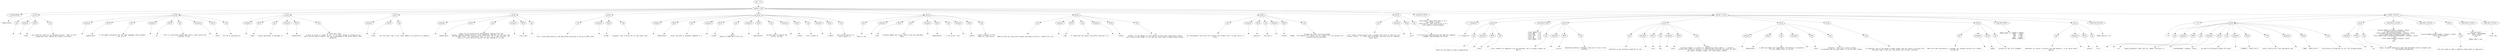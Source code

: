 digraph lpegNode {

node [fontname=Helvetica]
edge [style=dashed]

doc_0 [label="doc - 171"]


doc_0 -> { section_1}
{rank=same; section_1}

section_1 [label="section: 1-105"]


// END RANK doc_0

section_1 -> { header_2 prose_3 prose_4 prose_5 prose_6 prose_7 prose_8 prose_9 prose_10 prose_11 prose_12 prose_13 codeblock_14 section_15 section_16}
{rank=same; header_2 prose_3 prose_4 prose_5 prose_6 prose_7 prose_8 prose_9 prose_10 prose_11 prose_12 prose_13 codeblock_14 section_15 section_16}

header_2 [label="1 : Modeselektor"]

prose_3 [label="prose"]

prose_4 [label="prose"]

prose_5 [label="prose"]

prose_6 [label="prose"]

prose_7 [label="prose"]

prose_8 [label="prose"]

prose_9 [label="prose"]

prose_10 [label="prose"]

prose_11 [label="prose"]

prose_12 [label="prose"]

prose_13 [label="prose"]

codeblock_14 [label="code block 49-54"]

section_15 [label="section: 57-105"]

section_16 [label="section: 106-171"]


// END RANK section_1

header_2 -> leaf_17
leaf_17  [color=Gray,shape=rectangle,fontname=Inconsolata,label="* Modeselektor"]
// END RANK header_2

prose_3 -> { raw_18 prespace_19 literal_20 raw_21}
{rank=same; raw_18 prespace_19 literal_20 raw_21}

raw_18 [label="raw"]

prespace_19 [label="prespace"]

literal_20 [label="literal"]

raw_21 [label="raw"]


// END RANK prose_3

raw_18 -> leaf_22
leaf_22  [color=Gray,shape=rectangle,fontname=Inconsolata,label=""]
// END RANK raw_18

prespace_19 -> leaf_23
leaf_23  [color=Gray,shape=rectangle,fontname=Inconsolata,label=""]
// END RANK prespace_19

literal_20 -> leaf_24
leaf_24  [color=Gray,shape=rectangle,fontname=Inconsolata,label="femto"]
// END RANK literal_20

raw_21 -> leaf_25
leaf_25  [color=Gray,shape=rectangle,fontname=Inconsolata,label=" will hold all state for an terminal session.  Soon, we will
encapsulate that, making the library re-entrant.
"]
// END RANK raw_21

prose_4 -> { prespace_26 literal_27 raw_28 prespace_29 literal_30 raw_31 prespace_32 literal_33 raw_34}
{rank=same; prespace_26 literal_27 raw_28 prespace_29 literal_30 raw_31 prespace_32 literal_33 raw_34}

prespace_26 [label="prespace"]

literal_27 [label="literal"]

raw_28 [label="raw"]

prespace_29 [label="prespace"]

literal_30 [label="literal"]

raw_31 [label="raw"]

prespace_32 [label="prespace"]

literal_33 [label="literal"]

raw_34 [label="raw"]


// END RANK prose_4

prespace_26 -> leaf_35
leaf_35  [color=Gray,shape=rectangle,fontname=Inconsolata,label=""]
// END RANK prespace_26

literal_27 -> leaf_36
leaf_36  [color=Gray,shape=rectangle,fontname=Inconsolata,label="modeselektor"]
// END RANK literal_27

raw_28 -> leaf_37
leaf_37  [color=Gray,shape=rectangle,fontname=Inconsolata,label=" is the modal interpreter for the repl language, which becomes
the core of"]
// END RANK raw_28

prespace_29 -> leaf_38
leaf_38  [color=Gray,shape=rectangle,fontname=Inconsolata,label=" "]
// END RANK prespace_29

literal_30 -> leaf_39
leaf_39  [color=Gray,shape=rectangle,fontname=Inconsolata,label="ed"]
// END RANK literal_30

raw_31 -> leaf_40
leaf_40  [color=Gray,shape=rectangle,fontname=Inconsolata,label=".  This is a glorified lookup table with a state switch and
a pointer to the"]
// END RANK raw_31

prespace_32 -> leaf_41
leaf_41  [color=Gray,shape=rectangle,fontname=Inconsolata,label=" "]
// END RANK prespace_32

literal_33 -> leaf_42
leaf_42  [color=Gray,shape=rectangle,fontname=Inconsolata,label="femto"]
// END RANK literal_33

raw_34 -> leaf_43
leaf_43  [color=Gray,shape=rectangle,fontname=Inconsolata,label="cell we're operating on.
"]
// END RANK raw_34

prose_5 -> { prespace_44 literal_45 raw_46 prespace_47 literal_48 raw_49}
{rank=same; prespace_44 literal_45 raw_46 prespace_47 literal_48 raw_49}

prespace_44 [label="prespace"]

literal_45 [label="literal"]

raw_46 [label="raw"]

prespace_47 [label="prespace"]

literal_48 [label="literal"]

raw_49 [label="raw"]


// END RANK prose_5

prespace_44 -> leaf_50
leaf_50  [color=Gray,shape=rectangle,fontname=Inconsolata,label=""]
// END RANK prespace_44

literal_45 -> leaf_51
leaf_51  [color=Gray,shape=rectangle,fontname=Inconsolata,label="femto"]
// END RANK literal_45

raw_46 -> leaf_52
leaf_52  [color=Gray,shape=rectangle,fontname=Inconsolata,label=" passes keystrokes as messages to"]
// END RANK raw_46

prespace_47 -> leaf_53
leaf_53  [color=Gray,shape=rectangle,fontname=Inconsolata,label=" "]
// END RANK prespace_47

literal_48 -> leaf_54
leaf_54  [color=Gray,shape=rectangle,fontname=Inconsolata,label="modeselektor"]
// END RANK literal_48

raw_49 -> leaf_55
leaf_55  [color=Gray,shape=rectangle,fontname=Inconsolata,label=".  In final boss form,
it does no writes to stdout at all.  It is smart enough to categorize and
parse various device reports, but has no knowledge of why those reports were
requested.
"]
// END RANK raw_49

prose_6 -> { prespace_56 literal_57 raw_58}
{rank=same; prespace_56 literal_57 raw_58}

prespace_56 [label="prespace"]

literal_57 [label="literal"]

raw_58 [label="raw"]


// END RANK prose_6

prespace_56 -> leaf_59
leaf_59  [color=Gray,shape=rectangle,fontname=Inconsolata,label=""]
// END RANK prespace_56

literal_57 -> leaf_60
leaf_60  [color=Gray,shape=rectangle,fontname=Inconsolata,label="femto"]
// END RANK literal_57

raw_58 -> leaf_61
leaf_61  [color=Gray,shape=rectangle,fontname=Inconsolata,label=" runs the event loop, so all other members are pulled in as modules.
"]
// END RANK raw_58

prose_7 -> { prespace_62 literal_63 raw_64 prespace_65 literal_66 raw_67}
{rank=same; prespace_62 literal_63 raw_64 prespace_65 literal_66 raw_67}

prespace_62 [label="prespace"]

literal_63 [label="literal"]

raw_64 [label="raw"]

prespace_65 [label="prespace"]

literal_66 [label="literal"]

raw_67 [label="raw"]


// END RANK prose_7

prespace_62 -> leaf_68
leaf_68  [color=Gray,shape=rectangle,fontname=Inconsolata,label=""]
// END RANK prespace_62

literal_63 -> leaf_69
leaf_69  [color=Gray,shape=rectangle,fontname=Inconsolata,label="modeselektor"]
// END RANK literal_63

raw_64 -> leaf_70
leaf_70  [color=Gray,shape=rectangle,fontname=Inconsolata,label=" takes care of system-level housekeeping: opening files and
sockets, keeping command history, fuzzy completion, and has its own eval loop
off the main track.  For evaluating lines, it will call a small executor, so
that in a little while we can put the user program in its own"]
// END RANK raw_64

prespace_65 -> leaf_71
leaf_71  [color=Gray,shape=rectangle,fontname=Inconsolata,label=" "]
// END RANK prespace_65

literal_66 -> leaf_72
leaf_72  [color=Gray,shape=rectangle,fontname=Inconsolata,label="LuaL_state"]
// END RANK literal_66

raw_67 -> leaf_73
leaf_73  [color=Gray,shape=rectangle,fontname=Inconsolata,label=".
"]
// END RANK raw_67

prose_8 -> { raw_74 prespace_75 literal_76 raw_77}
{rank=same; raw_74 prespace_75 literal_76 raw_77}

raw_74 [label="raw"]

prespace_75 [label="prespace"]

literal_76 [label="literal"]

raw_77 [label="raw"]


// END RANK prose_8

raw_74 -> leaf_78
leaf_78  [color=Gray,shape=rectangle,fontname=Inconsolata,label="
This is both good practice, and absolutely necessary if we are to REPL other"]
// END RANK raw_74

prespace_75 -> leaf_79
leaf_79  [color=Gray,shape=rectangle,fontname=Inconsolata,label=""]
// END RANK prespace_75

literal_76 -> leaf_80
leaf_80  [color=Gray,shape=rectangle,fontname=Inconsolata,label="bridge"]
// END RANK literal_76

raw_77 -> leaf_81
leaf_81  [color=Gray,shape=rectangle,fontname=Inconsolata,label=" programs, each of which has its own event loop.
"]
// END RANK raw_77

prose_9 -> { prespace_82 literal_83 raw_84 prespace_85 literal_86 raw_87 prespace_88 literal_89 raw_90 prespace_91 literal_92 raw_93 prespace_94 literal_95 raw_96}
{rank=same; prespace_82 literal_83 raw_84 prespace_85 literal_86 raw_87 prespace_88 literal_89 raw_90 prespace_91 literal_92 raw_93 prespace_94 literal_95 raw_96}

prespace_82 [label="prespace"]

literal_83 [label="literal"]

raw_84 [label="raw"]

prespace_85 [label="prespace"]

literal_86 [label="literal"]

raw_87 [label="raw"]

prespace_88 [label="prespace"]

literal_89 [label="literal"]

raw_90 [label="raw"]

prespace_91 [label="prespace"]

literal_92 [label="literal"]

raw_93 [label="raw"]

prespace_94 [label="prespace"]

literal_95 [label="literal"]

raw_96 [label="raw"]


// END RANK prose_9

prespace_82 -> leaf_97
leaf_97  [color=Gray,shape=rectangle,fontname=Inconsolata,label=""]
// END RANK prespace_82

literal_83 -> leaf_98
leaf_98  [color=Gray,shape=rectangle,fontname=Inconsolata,label="modeselektor"]
// END RANK literal_83

raw_84 -> leaf_99
leaf_99  [color=Gray,shape=rectangle,fontname=Inconsolata,label=" passes any edit or movement commands to a"]
// END RANK raw_84

prespace_85 -> leaf_100
leaf_100  [color=Gray,shape=rectangle,fontname=Inconsolata,label=" "]
// END RANK prespace_85

literal_86 -> leaf_101
leaf_101  [color=Gray,shape=rectangle,fontname=Inconsolata,label="linebuf"]
// END RANK literal_86

raw_87 -> leaf_102
leaf_102  [color=Gray,shape=rectangle,fontname=Inconsolata,label=", which
keeps all modeling of the line. "]
// END RANK raw_87

prespace_88 -> leaf_103
leaf_103  [color=Gray,shape=rectangle,fontname=Inconsolata,label=" "]
// END RANK prespace_88

literal_89 -> leaf_104
leaf_104  [color=Gray,shape=rectangle,fontname=Inconsolata,label="modeselektor"]
// END RANK literal_89

raw_90 -> leaf_105
leaf_105  [color=Gray,shape=rectangle,fontname=Inconsolata,label=" decides when to repaint the
screen, calling"]
// END RANK raw_90

prespace_91 -> leaf_106
leaf_106  [color=Gray,shape=rectangle,fontname=Inconsolata,label=" "]
// END RANK prespace_91

literal_92 -> leaf_107
leaf_107  [color=Gray,shape=rectangle,fontname=Inconsolata,label="rainbuf"]
// END RANK literal_92

raw_93 -> leaf_108
leaf_108  [color=Gray,shape=rectangle,fontname=Inconsolata,label=" with a region of"]
// END RANK raw_93

prespace_94 -> leaf_109
leaf_109  [color=Gray,shape=rectangle,fontname=Inconsolata,label=" "]
// END RANK prespace_94

literal_95 -> leaf_110
leaf_110  [color=Gray,shape=rectangle,fontname=Inconsolata,label="linebuf"]
// END RANK literal_95

raw_96 -> leaf_111
leaf_111  [color=Gray,shape=rectangle,fontname=Inconsolata,label=" and instructions as to
how to paint it.
"]
// END RANK raw_96

prose_10 -> { raw_112 prespace_113 literal_114 raw_115 prespace_116 literal_117 raw_118 prespace_119 literal_120 raw_121}
{rank=same; raw_112 prespace_113 literal_114 raw_115 prespace_116 literal_117 raw_118 prespace_119 literal_120 raw_121}

raw_112 [label="raw"]

prespace_113 [label="prespace"]

literal_114 [label="literal"]

raw_115 [label="raw"]

prespace_116 [label="prespace"]

literal_117 [label="literal"]

raw_118 [label="raw"]

prespace_119 [label="prespace"]

literal_120 [label="literal"]

raw_121 [label="raw"]


// END RANK prose_10

raw_112 -> leaf_122
leaf_122  [color=Gray,shape=rectangle,fontname=Inconsolata,label="
There is one"]
// END RANK raw_112

prespace_113 -> leaf_123
leaf_123  [color=Gray,shape=rectangle,fontname=Inconsolata,label=" "]
// END RANK prespace_113

literal_114 -> leaf_124
leaf_124  [color=Gray,shape=rectangle,fontname=Inconsolata,label="deck"]
// END RANK literal_114

raw_115 -> leaf_125
leaf_125  [color=Gray,shape=rectangle,fontname=Inconsolata,label=" instance member per screen, which tiles the available
space. "]
// END RANK raw_115

prespace_116 -> leaf_126
leaf_126  [color=Gray,shape=rectangle,fontname=Inconsolata,label=" "]
// END RANK prespace_116

literal_117 -> leaf_127
leaf_127  [color=Gray,shape=rectangle,fontname=Inconsolata,label="modeselektor"]
// END RANK literal_117

raw_118 -> leaf_128
leaf_128  [color=Gray,shape=rectangle,fontname=Inconsolata,label=" is the writer, and"]
// END RANK raw_118

prespace_119 -> leaf_129
leaf_129  [color=Gray,shape=rectangle,fontname=Inconsolata,label=" "]
// END RANK prespace_119

literal_120 -> leaf_130
leaf_130  [color=Gray,shape=rectangle,fontname=Inconsolata,label="rainbuf"]
// END RANK literal_120

raw_121 -> leaf_131
leaf_131  [color=Gray,shape=rectangle,fontname=Inconsolata,label=" holds a pointer to the
table for read access.
"]
// END RANK raw_121

prose_11 -> { raw_132 prespace_133 literal_134 raw_135 prespace_136 literal_137 raw_138}
{rank=same; raw_132 prespace_133 literal_134 raw_135 prespace_136 literal_137 raw_138}

raw_132 [label="raw"]

prespace_133 [label="prespace"]

literal_134 [label="literal"]

raw_135 [label="raw"]

prespace_136 [label="prespace"]

literal_137 [label="literal"]

raw_138 [label="raw"]


// END RANK prose_11

raw_132 -> leaf_139
leaf_139  [color=Gray,shape=rectangle,fontname=Inconsolata,label="
When we have our fancy parse engine and quipu structure, linebuf will call"]
// END RANK raw_132

prespace_133 -> leaf_140
leaf_140  [color=Gray,shape=rectangle,fontname=Inconsolata,label=""]
// END RANK prespace_133

literal_134 -> leaf_141
leaf_141  [color=Gray,shape=rectangle,fontname=Inconsolata,label="comb"]
// END RANK literal_134

raw_135 -> leaf_142
leaf_142  [color=Gray,shape=rectangle,fontname=Inconsolata,label=" to redecorate the syntax tree before passing it to"]
// END RANK raw_135

prespace_136 -> leaf_143
leaf_143  [color=Gray,shape=rectangle,fontname=Inconsolata,label=" "]
// END RANK prespace_136

literal_137 -> leaf_144
leaf_144  [color=Gray,shape=rectangle,fontname=Inconsolata,label="rainbuf"]
// END RANK literal_137

raw_138 -> leaf_145
leaf_145  [color=Gray,shape=rectangle,fontname=Inconsolata,label=" for
markup.  At the moment I'm just going to write some crude lexers, which
will be more than enough for Clu and Lua, which have straightforward syntax.
"]
// END RANK raw_138

prose_12 -> { raw_146 prespace_147 literal_148 raw_149 prespace_150 literal_151 raw_152}
{rank=same; raw_146 prespace_147 literal_148 raw_149 prespace_150 literal_151 raw_152}

raw_146 [label="raw"]

prespace_147 [label="prespace"]

literal_148 [label="literal"]

raw_149 [label="raw"]

prespace_150 [label="prespace"]

literal_151 [label="literal"]

raw_152 [label="raw"]


// END RANK prose_12

raw_146 -> leaf_153
leaf_153  [color=Gray,shape=rectangle,fontname=Inconsolata,label="
An intermediate step could just squeeze the linebuf into a string, parse it
with"]
// END RANK raw_146

prespace_147 -> leaf_154
leaf_154  [color=Gray,shape=rectangle,fontname=Inconsolata,label=" "]
// END RANK prespace_147

literal_148 -> leaf_155
leaf_155  [color=Gray,shape=rectangle,fontname=Inconsolata,label="esplalier"]
// END RANK literal_148

raw_149 -> leaf_156
leaf_156  [color=Gray,shape=rectangle,fontname=Inconsolata,label=" and emit a"]
// END RANK raw_149

prespace_150 -> leaf_157
leaf_157  [color=Gray,shape=rectangle,fontname=Inconsolata,label=" "]
// END RANK prespace_150

literal_151 -> leaf_158
leaf_158  [color=Gray,shape=rectangle,fontname=Inconsolata,label="rainbuf"]
// END RANK literal_151

raw_152 -> leaf_159
leaf_159  [color=Gray,shape=rectangle,fontname=Inconsolata,label=" through the usual recursive method
lookup.  The problem isn't speed, not for a REPL, it's not having error
recovery parsing available.
"]
// END RANK raw_152

prose_13 -> { raw_160 prespace_161 literal_162 raw_163}
{rank=same; raw_160 prespace_161 literal_162 raw_163}

raw_160 [label="raw"]

prespace_161 [label="prespace"]

literal_162 [label="literal"]

raw_163 [label="raw"]


// END RANK prose_13

raw_160 -> leaf_164
leaf_164  [color=Gray,shape=rectangle,fontname=Inconsolata,label="
I will likely content myself with a grammar that kicks in when the user
presses return.  I'll want that to perform rewrites (such as removing
outer-level"]
// END RANK raw_160

prespace_161 -> leaf_165
leaf_165  [color=Gray,shape=rectangle,fontname=Inconsolata,label=" "]
// END RANK prespace_161

literal_162 -> leaf_166
leaf_166  [color=Gray,shape=rectangle,fontname=Inconsolata,label="local"]
// END RANK literal_162

raw_163 -> leaf_167
leaf_167  [color=Gray,shape=rectangle,fontname=Inconsolata,label="s to facilicate copy-pasting) and keep the readline
grammar from becoming too ad-hoc.
"]
// END RANK raw_163

codeblock_14 -> leaf_168
leaf_168  [color=Gray,shape=rectangle,fontname=Inconsolata,label="assert(meta, \"must have meta in _G\")
local ModeS = meta()
assert(write, \"must have write in G\")
local unpack = assert(unpack)"]
// END RANK codeblock_14

section_15 -> { header_169 prose_170 codeblock_171 prose_172 prose_173 prose_174 prose_175 prose_176 codeblock_177 prose_178 codeblock_179}
{rank=same; header_169 prose_170 codeblock_171 prose_172 prose_173 prose_174 prose_175 prose_176 codeblock_177 prose_178 codeblock_179}

header_169 [label="3 : Categories"]

prose_170 [label="prose"]

codeblock_171 [label="code block 61-68"]

prose_172 [label="prose"]

prose_173 [label="prose"]

prose_174 [label="prose"]

prose_175 [label="prose"]

prose_176 [label="prose"]

codeblock_177 [label="code block 89-95"]

prose_178 [label="prose"]

codeblock_179 [label="code block 100-102"]


// END RANK section_15

header_169 -> leaf_180
leaf_180  [color=Gray,shape=rectangle,fontname=Inconsolata,label="*** Categories"]
// END RANK header_169

prose_170 -> { raw_181 prespace_182 literal_183 raw_184}
{rank=same; raw_181 prespace_182 literal_183 raw_184}

raw_181 [label="raw"]

prespace_182 [label="prespace"]

literal_183 [label="literal"]

raw_184 [label="raw"]


// END RANK prose_170

raw_181 -> leaf_185
leaf_185  [color=Gray,shape=rectangle,fontname=Inconsolata,label="

These are the types of event recognized by"]
// END RANK raw_181

prespace_182 -> leaf_186
leaf_186  [color=Gray,shape=rectangle,fontname=Inconsolata,label=" "]
// END RANK prespace_182

literal_183 -> leaf_187
leaf_187  [color=Gray,shape=rectangle,fontname=Inconsolata,label="femto"]
// END RANK literal_183

raw_184 -> leaf_188
leaf_188  [color=Gray,shape=rectangle,fontname=Inconsolata,label=".
"]
// END RANK raw_184

codeblock_171 -> leaf_189
leaf_189  [color=Gray,shape=rectangle,fontname=Inconsolata,label="local INSERT = {}
local NAV    = {}
local CTRL   = {}
local ALT    = {}
local FN     = {}
local MOUSE  = {}"]
// END RANK codeblock_171

prose_172 -> { raw_190 prespace_191 literal_192 raw_193}
{rank=same; raw_190 prespace_191 literal_192 raw_193}

raw_190 [label="raw"]

prespace_191 [label="prespace"]

literal_192 [label="literal"]

raw_193 [label="raw"]


// END RANK prose_172

raw_190 -> leaf_194
leaf_194  [color=Gray,shape=rectangle,fontname=Inconsolata,label="
Color schemes are supposed to be one-and-done, and I strongly suspect we
have a"]
// END RANK raw_190

prespace_191 -> leaf_195
leaf_195  [color=Gray,shape=rectangle,fontname=Inconsolata,label=" "]
// END RANK prespace_191

literal_192 -> leaf_196
leaf_196  [color=Gray,shape=rectangle,fontname=Inconsolata,label="__concat"]
// END RANK literal_192

raw_193 -> leaf_197
leaf_197  [color=Gray,shape=rectangle,fontname=Inconsolata,label=" dominated workflow, although I have yet to turn on the
profiler.
"]
// END RANK raw_193

prose_173 -> { raw_198 prespace_199 literal_200 raw_201 prespace_202 literal_203 raw_204}
{rank=same; raw_198 prespace_199 literal_200 raw_201 prespace_202 literal_203 raw_204}

raw_198 [label="raw"]

prespace_199 [label="prespace"]

literal_200 [label="literal"]

raw_201 [label="raw"]

prespace_202 [label="prespace"]

literal_203 [label="literal"]

raw_204 [label="raw"]


// END RANK prose_173

raw_198 -> leaf_205
leaf_205  [color=Gray,shape=rectangle,fontname=Inconsolata,label="
Therefore we use reference equality for the"]
// END RANK raw_198

prespace_199 -> leaf_206
leaf_206  [color=Gray,shape=rectangle,fontname=Inconsolata,label=" "]
// END RANK prespace_199

literal_200 -> leaf_207
leaf_207  [color=Gray,shape=rectangle,fontname=Inconsolata,label="color"]
// END RANK literal_200

raw_201 -> leaf_208
leaf_208  [color=Gray,shape=rectangle,fontname=Inconsolata,label=" and"]
// END RANK raw_201

prespace_202 -> leaf_209
leaf_209  [color=Gray,shape=rectangle,fontname=Inconsolata,label=" "]
// END RANK prespace_202

literal_203 -> leaf_210
leaf_210  [color=Gray,shape=rectangle,fontname=Inconsolata,label="hints"]
// END RANK literal_203

raw_204 -> leaf_211
leaf_211  [color=Gray,shape=rectangle,fontname=Inconsolata,label=" tables.
Switching themes is a matter of repopulating those tables.  I intend to
isolate this within an instance so that multiple terminals can each run their
own theme, through a simple 'fat inheritance' method.
"]
// END RANK raw_204

prose_174 -> { prespace_212 literal_213 raw_214 prespace_215 italic_216 raw_217}
{rank=same; prespace_212 literal_213 raw_214 prespace_215 italic_216 raw_217}

prespace_212 [label="prespace"]

literal_213 [label="literal"]

raw_214 [label="raw"]

prespace_215 [label="prespace"]

italic_216 [label="italic"]

raw_217 [label="raw"]


// END RANK prose_174

prespace_212 -> leaf_218
leaf_218  [color=Gray,shape=rectangle,fontname=Inconsolata,label=""]
// END RANK prespace_212

literal_213 -> leaf_219
leaf_219  [color=Gray,shape=rectangle,fontname=Inconsolata,label="modeselektor"]
// END RANK literal_213

raw_214 -> leaf_220
leaf_220  [color=Gray,shape=rectangle,fontname=Inconsolata,label=" is what you might call hypermodal. Everything is isolated in
its own lookup, that is, we use"]
// END RANK raw_214

prespace_215 -> leaf_221
leaf_221  [color=Gray,shape=rectangle,fontname=Inconsolata,label=" "]
// END RANK prespace_215

italic_216 -> leaf_222
leaf_222  [color=Gray,shape=rectangle,fontname=Inconsolata,label="value"]
// END RANK italic_216

raw_217 -> leaf_223
leaf_223  [color=Gray,shape=rectangle,fontname=Inconsolata,label=" equality.  This lets us pass strings
as messages and use jump tables to resolve most things.
"]
// END RANK raw_217

prose_175 -> { raw_224}
{rank=same; raw_224}

raw_224 [label="raw"]


// END RANK prose_175

raw_224 -> leaf_225
leaf_225  [color=Gray,shape=rectangle,fontname=Inconsolata,label="
It typically runs at the speed of human fingers and can afford to be much less
efficient than it will be, even before the JIT gets involved.
"]
// END RANK raw_224

prose_176 -> { raw_226 prespace_227 literal_228 raw_229}
{rank=same; raw_226 prespace_227 literal_228 raw_229}

raw_226 [label="raw"]

prespace_227 [label="prespace"]

literal_228 [label="literal"]

raw_229 [label="raw"]


// END RANK prose_176

raw_226 -> leaf_230
leaf_230  [color=Gray,shape=rectangle,fontname=Inconsolata,label="
Note also that everything is a method, our dispatch pattern will always
include the"]
// END RANK raw_226

prespace_227 -> leaf_231
leaf_231  [color=Gray,shape=rectangle,fontname=Inconsolata,label=" "]
// END RANK prespace_227

literal_228 -> leaf_232
leaf_232  [color=Gray,shape=rectangle,fontname=Inconsolata,label="modeS"]
// END RANK literal_228

raw_229 -> leaf_233
leaf_233  [color=Gray,shape=rectangle,fontname=Inconsolata,label=" instance as the first argument.
"]
// END RANK raw_229

codeblock_177 -> leaf_234
leaf_234  [color=Gray,shape=rectangle,fontname=Inconsolata,label="ModeS.modes = { INSERT = INSERT,
                NAV    = NAV,
                CTRL   = CTRL,
                ALT    = ALT,
                MOUSE  = MOUSE }"]
// END RANK codeblock_177

prose_178 -> { raw_235 prespace_236 literal_237 raw_238}
{rank=same; raw_235 prespace_236 literal_237 raw_238}

raw_235 [label="raw"]

prespace_236 [label="prespace"]

literal_237 [label="literal"]

raw_238 [label="raw"]


// END RANK prose_178

raw_235 -> leaf_239
leaf_239  [color=Gray,shape=rectangle,fontname=Inconsolata,label="
Sometimes its useful to briefly override handlers, so we check values
against"]
// END RANK raw_235

prespace_236 -> leaf_240
leaf_240  [color=Gray,shape=rectangle,fontname=Inconsolata,label=" "]
// END RANK prespace_236

literal_237 -> leaf_241
leaf_241  [color=Gray,shape=rectangle,fontname=Inconsolata,label="special"]
// END RANK literal_237

raw_238 -> leaf_242
leaf_242  [color=Gray,shape=rectangle,fontname=Inconsolata,label=" first:
"]
// END RANK raw_238

codeblock_179 -> leaf_243
leaf_243  [color=Gray,shape=rectangle,fontname=Inconsolata,label="ModeS.special = {}"]
// END RANK codeblock_179

section_16 -> { header_244 prose_245 prose_246 codeblock_247 codeblock_248 prose_249 codeblock_250 codeblock_251}
{rank=same; header_244 prose_245 prose_246 codeblock_247 codeblock_248 prose_249 codeblock_250 codeblock_251}

header_244 [label="2 : act"]

prose_245 [label="prose"]

prose_246 [label="prose"]

codeblock_247 [label="code block 116-126"]

codeblock_248 [label="code block 128-132"]

prose_249 [label="prose"]

codeblock_250 [label="code block 136-143"]

codeblock_251 [label="code block 145-147"]


// END RANK section_16

header_244 -> leaf_252
leaf_252  [color=Gray,shape=rectangle,fontname=Inconsolata,label="** act"]
// END RANK header_244

prose_245 -> { raw_253 prespace_254 literal_255 raw_256 prespace_257 literal_258 raw_259 prespace_260 literal_261 raw_262 prespace_263 literal_264 raw_265}
{rank=same; raw_253 prespace_254 literal_255 raw_256 prespace_257 literal_258 raw_259 prespace_260 literal_261 raw_262 prespace_263 literal_264 raw_265}

raw_253 [label="raw"]

prespace_254 [label="prespace"]

literal_255 [label="literal"]

raw_256 [label="raw"]

prespace_257 [label="prespace"]

literal_258 [label="literal"]

raw_259 [label="raw"]

prespace_260 [label="prespace"]

literal_261 [label="literal"]

raw_262 [label="raw"]

prespace_263 [label="prespace"]

literal_264 [label="literal"]

raw_265 [label="raw"]


// END RANK prose_245

raw_253 -> leaf_266
leaf_266  [color=Gray,shape=rectangle,fontname=Inconsolata,label=""]
// END RANK raw_253

prespace_254 -> leaf_267
leaf_267  [color=Gray,shape=rectangle,fontname=Inconsolata,label=""]
// END RANK prespace_254

literal_255 -> leaf_268
leaf_268  [color=Gray,shape=rectangle,fontname=Inconsolata,label="act"]
// END RANK literal_255

raw_256 -> leaf_269
leaf_269  [color=Gray,shape=rectangle,fontname=Inconsolata,label=" simply dispatches. Note that our common interfaces is"]
// END RANK raw_256

prespace_257 -> leaf_270
leaf_270  [color=Gray,shape=rectangle,fontname=Inconsolata,label=""]
// END RANK prespace_257

literal_258 -> leaf_271
leaf_271  [color=Gray,shape=rectangle,fontname=Inconsolata,label="method(modeS, category, value)"]
// END RANK literal_258

raw_259 -> leaf_272
leaf_272  [color=Gray,shape=rectangle,fontname=Inconsolata,label=", we need to distinguish betwen the tuple"]
// END RANK raw_259

prespace_260 -> leaf_273
leaf_273  [color=Gray,shape=rectangle,fontname=Inconsolata,label=""]
// END RANK prespace_260

literal_261 -> leaf_274
leaf_274  [color=Gray,shape=rectangle,fontname=Inconsolata,label="(\"INSERT\", \"SHIFT-LEFT\")"]
// END RANK literal_261

raw_262 -> leaf_275
leaf_275  [color=Gray,shape=rectangle,fontname=Inconsolata,label=" (which could arrive from copy-paste) and"]
// END RANK raw_262

prespace_263 -> leaf_276
leaf_276  [color=Gray,shape=rectangle,fontname=Inconsolata,label=""]
// END RANK prespace_263

literal_264 -> leaf_277
leaf_277  [color=Gray,shape=rectangle,fontname=Inconsolata,label="(\"NAV\", \"SHIFT-LEFT\")"]
// END RANK literal_264

raw_265 -> leaf_278
leaf_278  [color=Gray,shape=rectangle,fontname=Inconsolata,label=" and preserve information for our fall-through method.
"]
// END RANK raw_265

prose_246 -> { prespace_279 literal_280 raw_281}
{rank=same; prespace_279 literal_280 raw_281}

prespace_279 [label="prespace"]

literal_280 [label="literal"]

raw_281 [label="raw"]


// END RANK prose_246

prespace_279 -> leaf_282
leaf_282  [color=Gray,shape=rectangle,fontname=Inconsolata,label=""]
// END RANK prespace_279

literal_280 -> leaf_283
leaf_283  [color=Gray,shape=rectangle,fontname=Inconsolata,label="act"]
// END RANK literal_280

raw_281 -> leaf_284
leaf_284  [color=Gray,shape=rectangle,fontname=Inconsolata,label=" always succeeds, meaning we need some metatable action to absorb and
log anything unexpected.
"]
// END RANK raw_281

codeblock_247 -> leaf_285
leaf_285  [color=Gray,shape=rectangle,fontname=Inconsolata,label="function ModeS.act(modeS, category, value)
   if modeS.special[value] then
      return modeS.special[value](modeS, category, value)
   elseif modeS.modes[category][value] then
      return modeS.modes[category][value](modeS, category, value)
   else
      return modeS:default(category, value)
   end
end"]
// END RANK codeblock_247

codeblock_248 -> leaf_286
leaf_286  [color=Gray,shape=rectangle,fontname=Inconsolata,label="function ModeS.default(modeS, category, value)
    return write(value)
end"]
// END RANK codeblock_248

prose_249 -> { raw_287}
{rank=same; raw_287}

raw_287 [label="raw"]


// END RANK prose_249

raw_287 -> leaf_288
leaf_288  [color=Gray,shape=rectangle,fontname=Inconsolata,label="
This will need to take a complete config table at some point.
"]
// END RANK raw_287

codeblock_250 -> leaf_289
leaf_289  [color=Gray,shape=rectangle,fontname=Inconsolata,label="function new()
  local modeS = meta(ModeS)
  return modeS
end

ModeS.idEst = new"]
// END RANK codeblock_250

codeblock_251 -> leaf_290
leaf_290  [color=Gray,shape=rectangle,fontname=Inconsolata,label="return new"]
// END RANK codeblock_251


}
